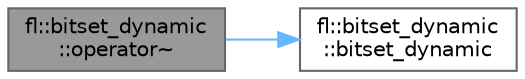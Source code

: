 digraph "fl::bitset_dynamic::operator~"
{
 // INTERACTIVE_SVG=YES
 // LATEX_PDF_SIZE
  bgcolor="transparent";
  edge [fontname=Helvetica,fontsize=10,labelfontname=Helvetica,labelfontsize=10];
  node [fontname=Helvetica,fontsize=10,shape=box,height=0.2,width=0.4];
  rankdir="LR";
  Node1 [id="Node000001",label="fl::bitset_dynamic\l::operator~",height=0.2,width=0.4,color="gray40", fillcolor="grey60", style="filled", fontcolor="black",tooltip=" "];
  Node1 -> Node2 [id="edge1_Node000001_Node000002",color="steelblue1",style="solid",tooltip=" "];
  Node2 [id="Node000002",label="fl::bitset_dynamic\l::bitset_dynamic",height=0.2,width=0.4,color="grey40", fillcolor="white", style="filled",URL="$d3/d56/classfl_1_1bitset__dynamic_abe40570f439a953818c0515fa371385f.html#abe40570f439a953818c0515fa371385f",tooltip=" "];
}
